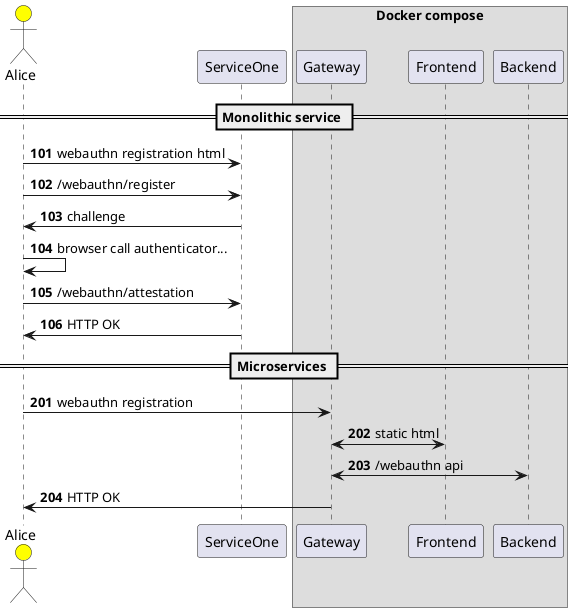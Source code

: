 @startuml d102-microservices
actor "Alice" as dev #Yellow
participant "ServiceOne" as SRVA

box "Docker compose"
    participant "Gateway" as GW
    participant "Frontend" as FE
    participant "Backend" as BE
end box

== Monolithic service ==
autonumber 101
dev -> SRVA: webauthn registration html
dev -> SRVA: /webauthn/register
SRVA -> dev: challenge
dev -> dev: browser call authenticator...
dev -> SRVA: /webauthn/attestation
SRVA -> dev: HTTP OK
== Microservices ==
autonumber 201
dev -> GW: webauthn registration
GW <-> FE: static html
GW <-> BE: /webauthn api
GW -> dev: HTTP OK
@enduml